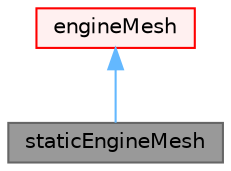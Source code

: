 digraph "staticEngineMesh"
{
 // LATEX_PDF_SIZE
  bgcolor="transparent";
  edge [fontname=Helvetica,fontsize=10,labelfontname=Helvetica,labelfontsize=10];
  node [fontname=Helvetica,fontsize=10,shape=box,height=0.2,width=0.4];
  Node1 [id="Node000001",label="staticEngineMesh",height=0.2,width=0.4,color="gray40", fillcolor="grey60", style="filled", fontcolor="black",tooltip="Foam::staticEngineMesh."];
  Node2 -> Node1 [id="edge1_Node000001_Node000002",dir="back",color="steelblue1",style="solid",tooltip=" "];
  Node2 [id="Node000002",label="engineMesh",height=0.2,width=0.4,color="red", fillcolor="#FFF0F0", style="filled",URL="$classFoam_1_1engineMesh.html",tooltip="Foam::engineMesh."];
}
